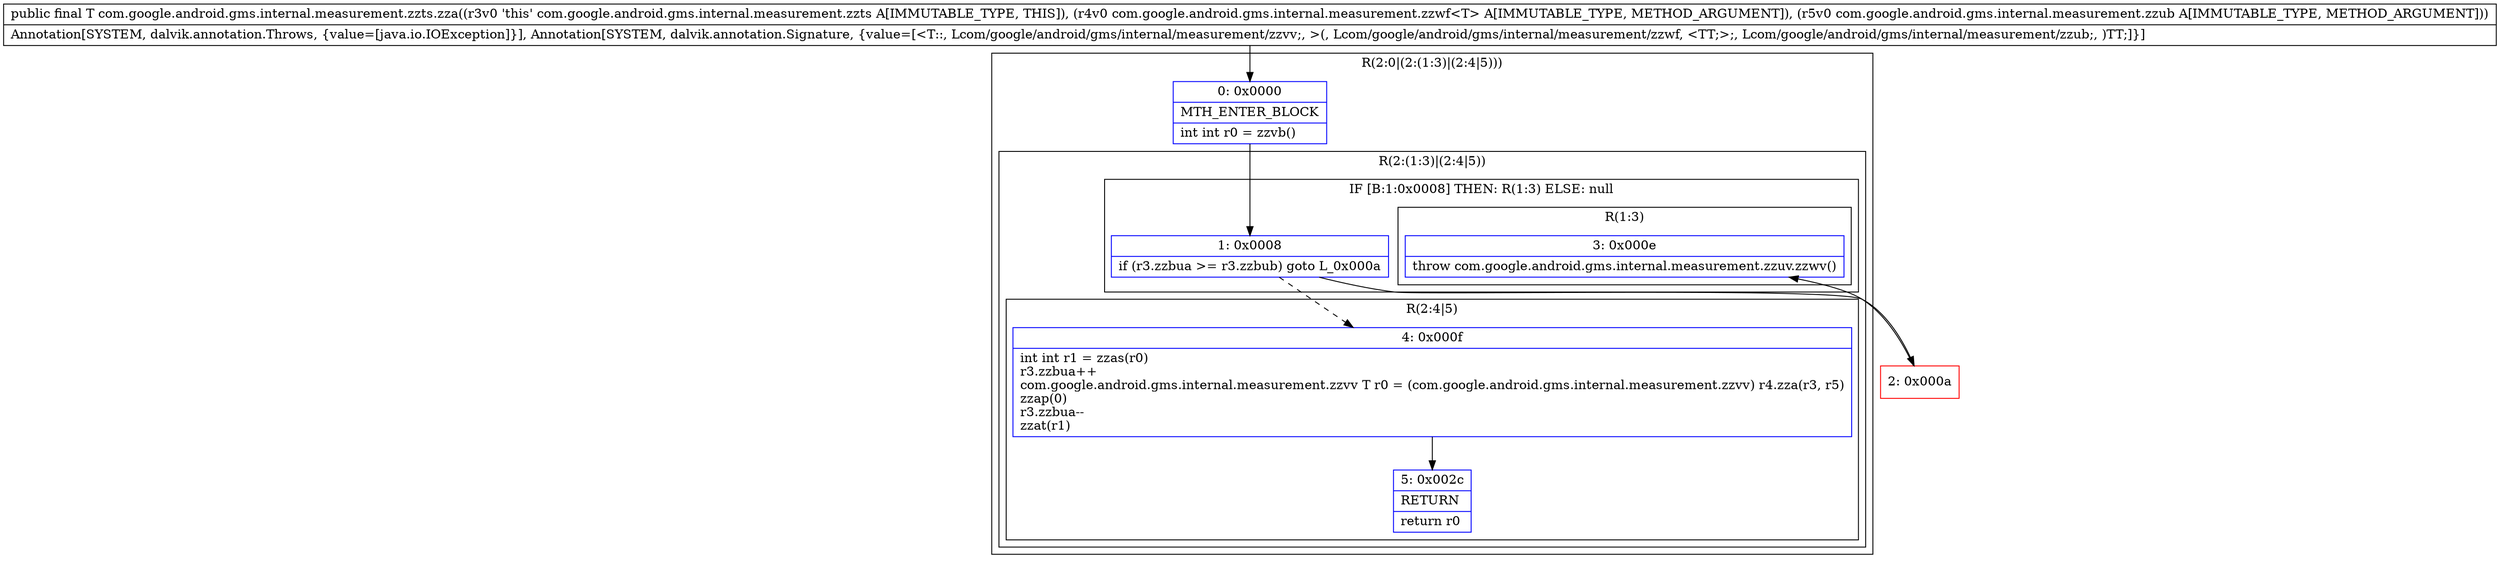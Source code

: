 digraph "CFG forcom.google.android.gms.internal.measurement.zzts.zza(Lcom\/google\/android\/gms\/internal\/measurement\/zzwf;Lcom\/google\/android\/gms\/internal\/measurement\/zzub;)Lcom\/google\/android\/gms\/internal\/measurement\/zzvv;" {
subgraph cluster_Region_876391639 {
label = "R(2:0|(2:(1:3)|(2:4|5)))";
node [shape=record,color=blue];
Node_0 [shape=record,label="{0\:\ 0x0000|MTH_ENTER_BLOCK\l|int int r0 = zzvb()\l}"];
subgraph cluster_Region_666840038 {
label = "R(2:(1:3)|(2:4|5))";
node [shape=record,color=blue];
subgraph cluster_IfRegion_1403043381 {
label = "IF [B:1:0x0008] THEN: R(1:3) ELSE: null";
node [shape=record,color=blue];
Node_1 [shape=record,label="{1\:\ 0x0008|if (r3.zzbua \>= r3.zzbub) goto L_0x000a\l}"];
subgraph cluster_Region_498259901 {
label = "R(1:3)";
node [shape=record,color=blue];
Node_3 [shape=record,label="{3\:\ 0x000e|throw com.google.android.gms.internal.measurement.zzuv.zzwv()\l}"];
}
}
subgraph cluster_Region_1213877703 {
label = "R(2:4|5)";
node [shape=record,color=blue];
Node_4 [shape=record,label="{4\:\ 0x000f|int int r1 = zzas(r0)\lr3.zzbua++\lcom.google.android.gms.internal.measurement.zzvv T r0 = (com.google.android.gms.internal.measurement.zzvv) r4.zza(r3, r5)\lzzap(0)\lr3.zzbua\-\-\lzzat(r1)\l}"];
Node_5 [shape=record,label="{5\:\ 0x002c|RETURN\l|return r0\l}"];
}
}
}
Node_2 [shape=record,color=red,label="{2\:\ 0x000a}"];
MethodNode[shape=record,label="{public final T com.google.android.gms.internal.measurement.zzts.zza((r3v0 'this' com.google.android.gms.internal.measurement.zzts A[IMMUTABLE_TYPE, THIS]), (r4v0 com.google.android.gms.internal.measurement.zzwf\<T\> A[IMMUTABLE_TYPE, METHOD_ARGUMENT]), (r5v0 com.google.android.gms.internal.measurement.zzub A[IMMUTABLE_TYPE, METHOD_ARGUMENT]))  | Annotation[SYSTEM, dalvik.annotation.Throws, \{value=[java.io.IOException]\}], Annotation[SYSTEM, dalvik.annotation.Signature, \{value=[\<T::, Lcom\/google\/android\/gms\/internal\/measurement\/zzvv;, \>(, Lcom\/google\/android\/gms\/internal\/measurement\/zzwf, \<TT;\>;, Lcom\/google\/android\/gms\/internal\/measurement\/zzub;, )TT;]\}]\l}"];
MethodNode -> Node_0;
Node_0 -> Node_1;
Node_1 -> Node_2;
Node_1 -> Node_4[style=dashed];
Node_4 -> Node_5;
Node_2 -> Node_3;
}

